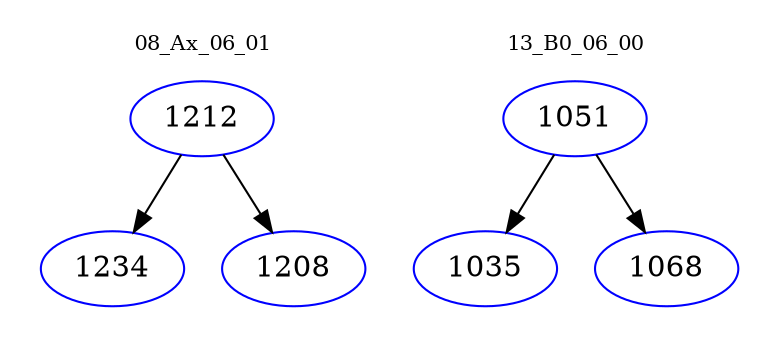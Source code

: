digraph{
subgraph cluster_0 {
color = white
label = "08_Ax_06_01";
fontsize=10;
T0_1212 [label="1212", color="blue"]
T0_1212 -> T0_1234 [color="black"]
T0_1234 [label="1234", color="blue"]
T0_1212 -> T0_1208 [color="black"]
T0_1208 [label="1208", color="blue"]
}
subgraph cluster_1 {
color = white
label = "13_B0_06_00";
fontsize=10;
T1_1051 [label="1051", color="blue"]
T1_1051 -> T1_1035 [color="black"]
T1_1035 [label="1035", color="blue"]
T1_1051 -> T1_1068 [color="black"]
T1_1068 [label="1068", color="blue"]
}
}
